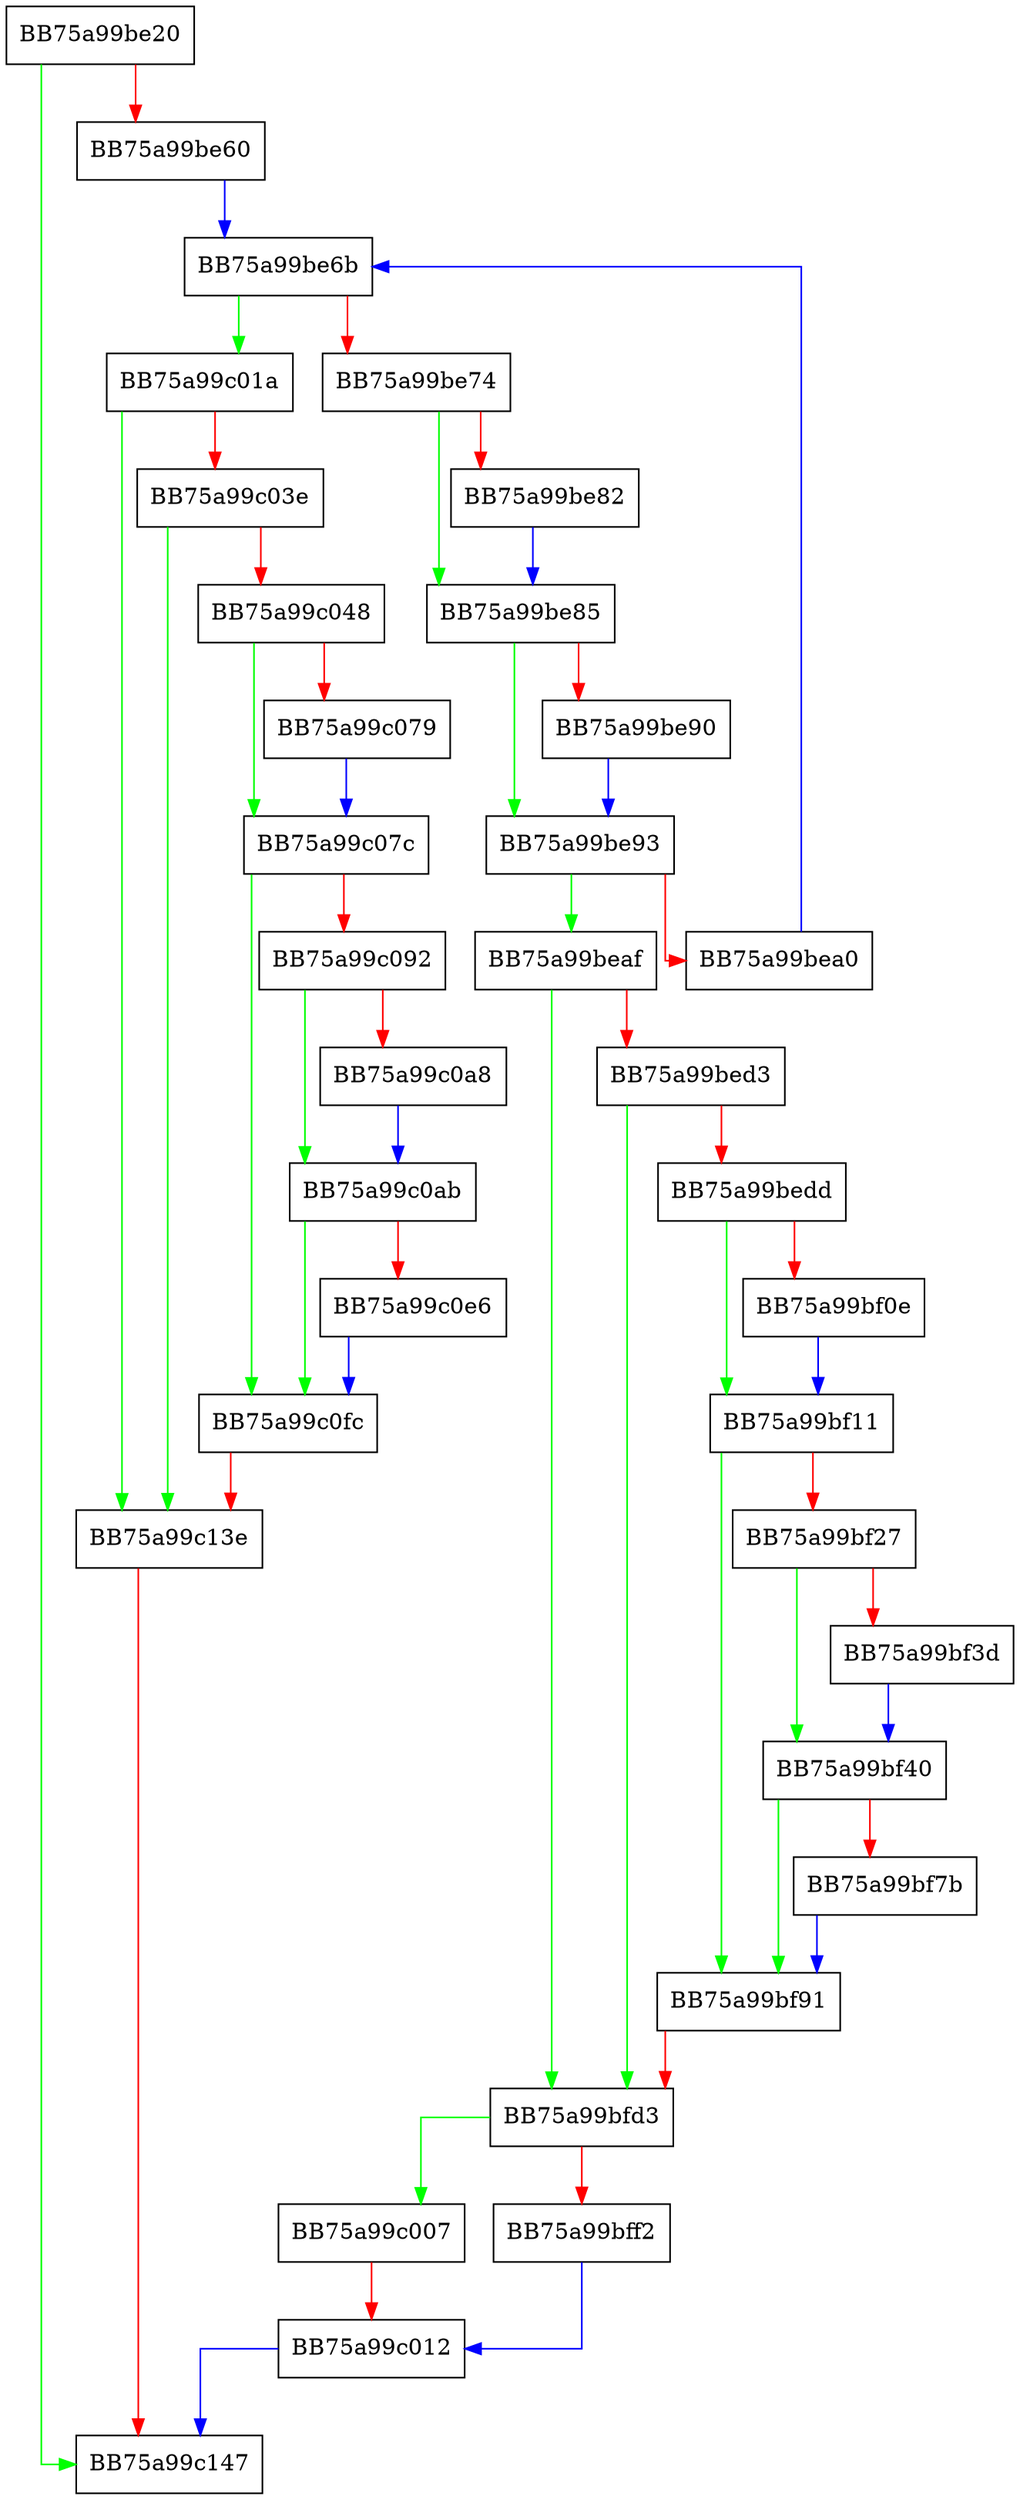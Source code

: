 digraph register_callback {
  node [shape="box"];
  graph [splines=ortho];
  BB75a99be20 -> BB75a99c147 [color="green"];
  BB75a99be20 -> BB75a99be60 [color="red"];
  BB75a99be60 -> BB75a99be6b [color="blue"];
  BB75a99be6b -> BB75a99c01a [color="green"];
  BB75a99be6b -> BB75a99be74 [color="red"];
  BB75a99be74 -> BB75a99be85 [color="green"];
  BB75a99be74 -> BB75a99be82 [color="red"];
  BB75a99be82 -> BB75a99be85 [color="blue"];
  BB75a99be85 -> BB75a99be93 [color="green"];
  BB75a99be85 -> BB75a99be90 [color="red"];
  BB75a99be90 -> BB75a99be93 [color="blue"];
  BB75a99be93 -> BB75a99beaf [color="green"];
  BB75a99be93 -> BB75a99bea0 [color="red"];
  BB75a99bea0 -> BB75a99be6b [color="blue"];
  BB75a99beaf -> BB75a99bfd3 [color="green"];
  BB75a99beaf -> BB75a99bed3 [color="red"];
  BB75a99bed3 -> BB75a99bfd3 [color="green"];
  BB75a99bed3 -> BB75a99bedd [color="red"];
  BB75a99bedd -> BB75a99bf11 [color="green"];
  BB75a99bedd -> BB75a99bf0e [color="red"];
  BB75a99bf0e -> BB75a99bf11 [color="blue"];
  BB75a99bf11 -> BB75a99bf91 [color="green"];
  BB75a99bf11 -> BB75a99bf27 [color="red"];
  BB75a99bf27 -> BB75a99bf40 [color="green"];
  BB75a99bf27 -> BB75a99bf3d [color="red"];
  BB75a99bf3d -> BB75a99bf40 [color="blue"];
  BB75a99bf40 -> BB75a99bf91 [color="green"];
  BB75a99bf40 -> BB75a99bf7b [color="red"];
  BB75a99bf7b -> BB75a99bf91 [color="blue"];
  BB75a99bf91 -> BB75a99bfd3 [color="red"];
  BB75a99bfd3 -> BB75a99c007 [color="green"];
  BB75a99bfd3 -> BB75a99bff2 [color="red"];
  BB75a99bff2 -> BB75a99c012 [color="blue"];
  BB75a99c007 -> BB75a99c012 [color="red"];
  BB75a99c012 -> BB75a99c147 [color="blue"];
  BB75a99c01a -> BB75a99c13e [color="green"];
  BB75a99c01a -> BB75a99c03e [color="red"];
  BB75a99c03e -> BB75a99c13e [color="green"];
  BB75a99c03e -> BB75a99c048 [color="red"];
  BB75a99c048 -> BB75a99c07c [color="green"];
  BB75a99c048 -> BB75a99c079 [color="red"];
  BB75a99c079 -> BB75a99c07c [color="blue"];
  BB75a99c07c -> BB75a99c0fc [color="green"];
  BB75a99c07c -> BB75a99c092 [color="red"];
  BB75a99c092 -> BB75a99c0ab [color="green"];
  BB75a99c092 -> BB75a99c0a8 [color="red"];
  BB75a99c0a8 -> BB75a99c0ab [color="blue"];
  BB75a99c0ab -> BB75a99c0fc [color="green"];
  BB75a99c0ab -> BB75a99c0e6 [color="red"];
  BB75a99c0e6 -> BB75a99c0fc [color="blue"];
  BB75a99c0fc -> BB75a99c13e [color="red"];
  BB75a99c13e -> BB75a99c147 [color="red"];
}